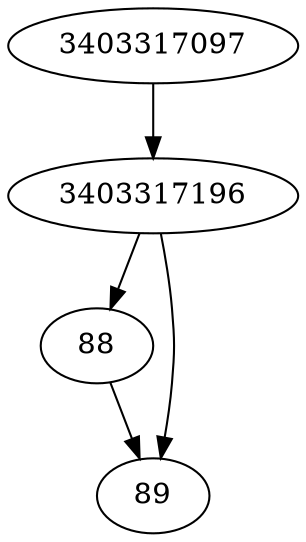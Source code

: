 strict digraph  {
88;
3403317097;
3403317196;
89;
88 -> 89;
3403317097 -> 3403317196;
3403317196 -> 88;
3403317196 -> 89;
}
